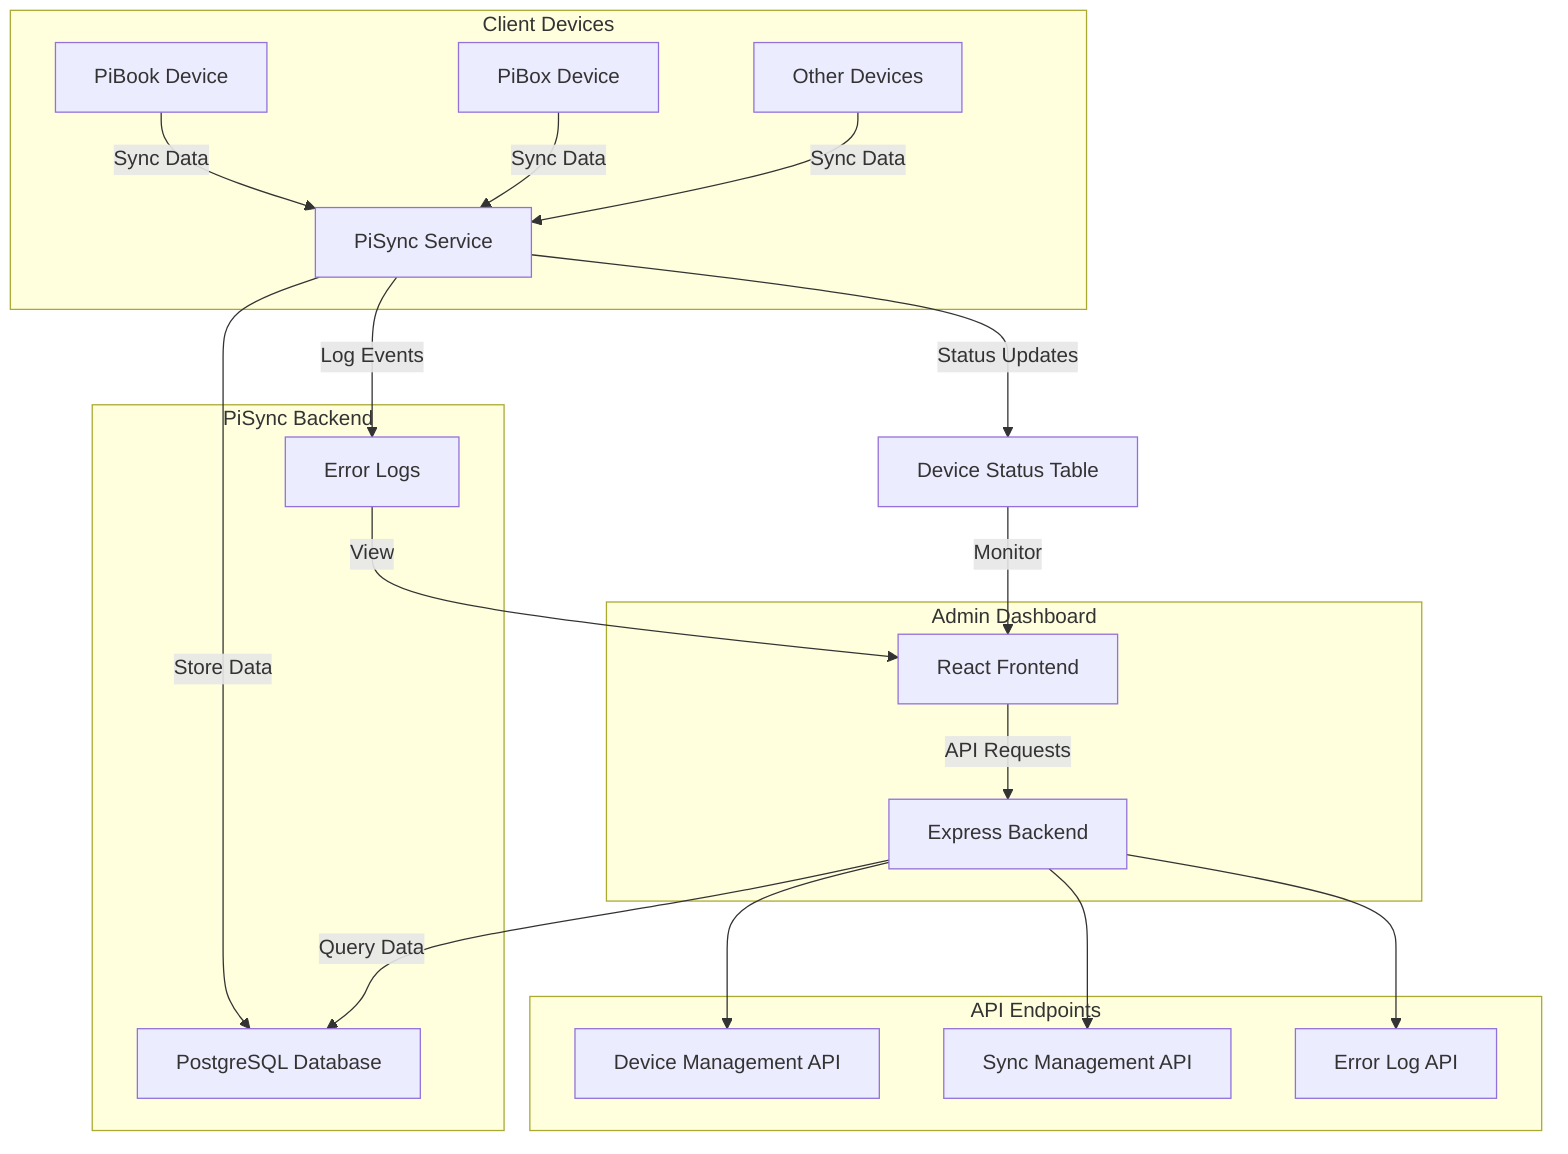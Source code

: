 graph TD
    subgraph "Client Devices"
        A[PiBook Device] -->|Sync Data| D
        B[PiBox Device] -->|Sync Data| D
        C[Other Devices] -->|Sync Data| D
    end

    subgraph "PiSync Backend"
        D[PiSync Service] -->|Store Data| E[PostgreSQL Database]
        D -->|Log Events| F[Error Logs]
    end

    subgraph "Admin Dashboard"
        G[React Frontend] -->|API Requests| H[Express Backend]
        H -->|Query Data| E
    end

    subgraph "API Endpoints"
        H --> I[Device Management API]
        H --> J[Sync Management API]
        H --> K[Error Log API]
    end

    D -->|Status Updates| L[Device Status Table]
    L -->|Monitor| G
    F -->|View| G
